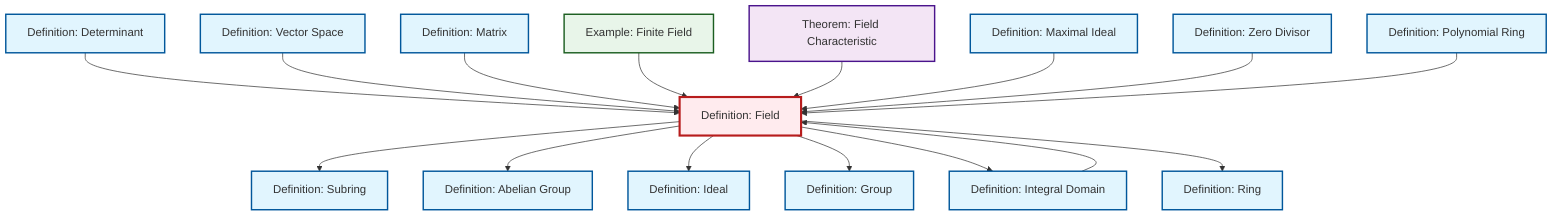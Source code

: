 graph TD
    classDef definition fill:#e1f5fe,stroke:#01579b,stroke-width:2px
    classDef theorem fill:#f3e5f5,stroke:#4a148c,stroke-width:2px
    classDef axiom fill:#fff3e0,stroke:#e65100,stroke-width:2px
    classDef example fill:#e8f5e9,stroke:#1b5e20,stroke-width:2px
    classDef current fill:#ffebee,stroke:#b71c1c,stroke-width:3px
    def-polynomial-ring["Definition: Polynomial Ring"]:::definition
    def-field["Definition: Field"]:::definition
    def-ring["Definition: Ring"]:::definition
    def-subring["Definition: Subring"]:::definition
    def-vector-space["Definition: Vector Space"]:::definition
    def-maximal-ideal["Definition: Maximal Ideal"]:::definition
    thm-field-characteristic["Theorem: Field Characteristic"]:::theorem
    ex-finite-field["Example: Finite Field"]:::example
    def-abelian-group["Definition: Abelian Group"]:::definition
    def-matrix["Definition: Matrix"]:::definition
    def-determinant["Definition: Determinant"]:::definition
    def-integral-domain["Definition: Integral Domain"]:::definition
    def-ideal["Definition: Ideal"]:::definition
    def-group["Definition: Group"]:::definition
    def-zero-divisor["Definition: Zero Divisor"]:::definition
    def-determinant --> def-field
    def-vector-space --> def-field
    def-matrix --> def-field
    ex-finite-field --> def-field
    def-field --> def-subring
    thm-field-characteristic --> def-field
    def-maximal-ideal --> def-field
    def-field --> def-abelian-group
    def-zero-divisor --> def-field
    def-polynomial-ring --> def-field
    def-field --> def-ideal
    def-field --> def-group
    def-integral-domain --> def-field
    def-field --> def-integral-domain
    def-field --> def-ring
    class def-field current